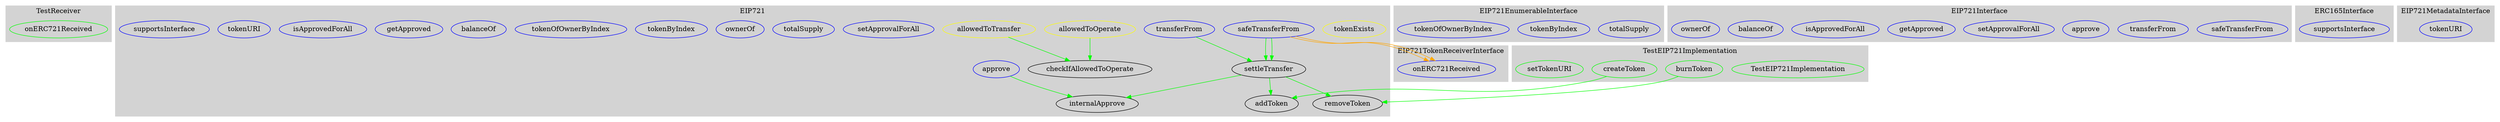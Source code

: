 digraph G {
  graph [ ratio = "auto", page = "100", compound = true ];
subgraph clusterTestReceiver {
  graph [ label = "TestReceiver", color = "lightgray", style = "filled" ];
  "TestReceiver.onERC721Received" [ label = "onERC721Received", color = "green" ];
}

subgraph clusterEIP721 {
  graph [ label = "EIP721", color = "lightgray", style = "filled" ];
  "EIP721.tokenExists" [ label = "tokenExists", color = "yellow" ];
  "EIP721.allowedToOperate" [ label = "allowedToOperate", color = "yellow" ];
  "EIP721.allowedToTransfer" [ label = "allowedToTransfer", color = "yellow" ];
  "EIP721.transferFrom" [ label = "transferFrom", color = "blue" ];
  "EIP721.safeTransferFrom" [ label = "safeTransferFrom", color = "blue" ];
  "EIP721.approve" [ label = "approve", color = "blue" ];
  "EIP721.setApprovalForAll" [ label = "setApprovalForAll", color = "blue" ];
  "EIP721.totalSupply" [ label = "totalSupply", color = "blue" ];
  "EIP721.ownerOf" [ label = "ownerOf", color = "blue" ];
  "EIP721.tokenByIndex" [ label = "tokenByIndex", color = "blue" ];
  "EIP721.tokenOfOwnerByIndex" [ label = "tokenOfOwnerByIndex", color = "blue" ];
  "EIP721.balanceOf" [ label = "balanceOf", color = "blue" ];
  "EIP721.getApproved" [ label = "getApproved", color = "blue" ];
  "EIP721.isApprovedForAll" [ label = "isApprovedForAll", color = "blue" ];
  "EIP721.tokenURI" [ label = "tokenURI", color = "blue" ];
  "EIP721.supportsInterface" [ label = "supportsInterface", color = "blue" ];
  "EIP721.checkIfAllowedToOperate" [ label = "checkIfAllowedToOperate" ];
  "EIP721.internalApprove" [ label = "internalApprove" ];
  "EIP721.settleTransfer" [ label = "settleTransfer" ];
  "EIP721.addToken" [ label = "addToken" ];
  "EIP721.removeToken" [ label = "removeToken" ];
}

subgraph clusterEIP721TokenReceiverInterface {
  graph [ label = "EIP721TokenReceiverInterface", color = "lightgray", style = "filled" ];
  "EIP721TokenReceiverInterface.onERC721Received" [ label = "onERC721Received", color = "blue" ];
}

subgraph clusterEIP721EnumerableInterface {
  graph [ label = "EIP721EnumerableInterface", color = "lightgray", style = "filled" ];
  "EIP721EnumerableInterface.totalSupply" [ label = "totalSupply", color = "blue" ];
  "EIP721EnumerableInterface.tokenByIndex" [ label = "tokenByIndex", color = "blue" ];
  "EIP721EnumerableInterface.tokenOfOwnerByIndex" [ label = "tokenOfOwnerByIndex", color = "blue" ];
}

subgraph clusterTestNonStandardReceiver {
  graph [ label = "TestNonStandardReceiver", color = "lightgray", style = "filled" ];
}

subgraph clusterTestEIP721Implementation {
  graph [ label = "TestEIP721Implementation", color = "lightgray", style = "filled" ];
  "TestEIP721Implementation.TestEIP721Implementation" [ label = "TestEIP721Implementation", color = "green" ];
  "TestEIP721Implementation.createToken" [ label = "createToken", color = "green" ];
  "TestEIP721Implementation.burnToken" [ label = "burnToken", color = "green" ];
  "TestEIP721Implementation.setTokenURI" [ label = "setTokenURI", color = "green" ];
}

subgraph clusterEIP721Interface {
  graph [ label = "EIP721Interface", color = "lightgray", style = "filled" ];
  "EIP721Interface.safeTransferFrom" [ label = "safeTransferFrom", color = "blue" ];
  "EIP721Interface.transferFrom" [ label = "transferFrom", color = "blue" ];
  "EIP721Interface.approve" [ label = "approve", color = "blue" ];
  "EIP721Interface.setApprovalForAll" [ label = "setApprovalForAll", color = "blue" ];
  "EIP721Interface.getApproved" [ label = "getApproved", color = "blue" ];
  "EIP721Interface.isApprovedForAll" [ label = "isApprovedForAll", color = "blue" ];
  "EIP721Interface.balanceOf" [ label = "balanceOf", color = "blue" ];
  "EIP721Interface.ownerOf" [ label = "ownerOf", color = "blue" ];
}

subgraph clusterERC165Interface {
  graph [ label = "ERC165Interface", color = "lightgray", style = "filled" ];
  "ERC165Interface.supportsInterface" [ label = "supportsInterface", color = "blue" ];
}

subgraph clusterEIP721MetadataInterface {
  graph [ label = "EIP721MetadataInterface", color = "lightgray", style = "filled" ];
  "EIP721MetadataInterface.tokenURI" [ label = "tokenURI", color = "blue" ];
}

  "EIP721.allowedToOperate";
  "EIP721.checkIfAllowedToOperate";
  "EIP721.allowedToTransfer";
  "EIP721.transferFrom";
  "EIP721.settleTransfer";
  "EIP721.safeTransferFrom";
  "EIP721TokenReceiverInterface.onERC721Received";
  "EIP721.approve";
  "EIP721.internalApprove";
  "EIP721.removeToken";
  "EIP721.addToken";
  "TestEIP721Implementation.createToken";
  "TestEIP721Implementation.burnToken";
  "EIP721.allowedToOperate" -> "EIP721.checkIfAllowedToOperate" [ color = "green" ];
  "EIP721.allowedToTransfer" -> "EIP721.checkIfAllowedToOperate" [ color = "green" ];
  "EIP721.transferFrom" -> "EIP721.settleTransfer" [ color = "green" ];
  "EIP721.safeTransferFrom" -> "EIP721.settleTransfer" [ color = "green" ];
  "EIP721.safeTransferFrom" -> "EIP721TokenReceiverInterface.onERC721Received" [ color = "orange" ];
  "EIP721.safeTransferFrom" -> "EIP721.settleTransfer" [ color = "green" ];
  "EIP721.safeTransferFrom" -> "EIP721TokenReceiverInterface.onERC721Received" [ color = "orange" ];
  "EIP721.approve" -> "EIP721.internalApprove" [ color = "green" ];
  "EIP721.settleTransfer" -> "EIP721.internalApprove" [ color = "green" ];
  "EIP721.settleTransfer" -> "EIP721.removeToken" [ color = "green" ];
  "EIP721.settleTransfer" -> "EIP721.addToken" [ color = "green" ];
  "TestEIP721Implementation.createToken" -> "EIP721.addToken" [ color = "green" ];
  "TestEIP721Implementation.burnToken" -> "EIP721.removeToken" [ color = "green" ];
}

